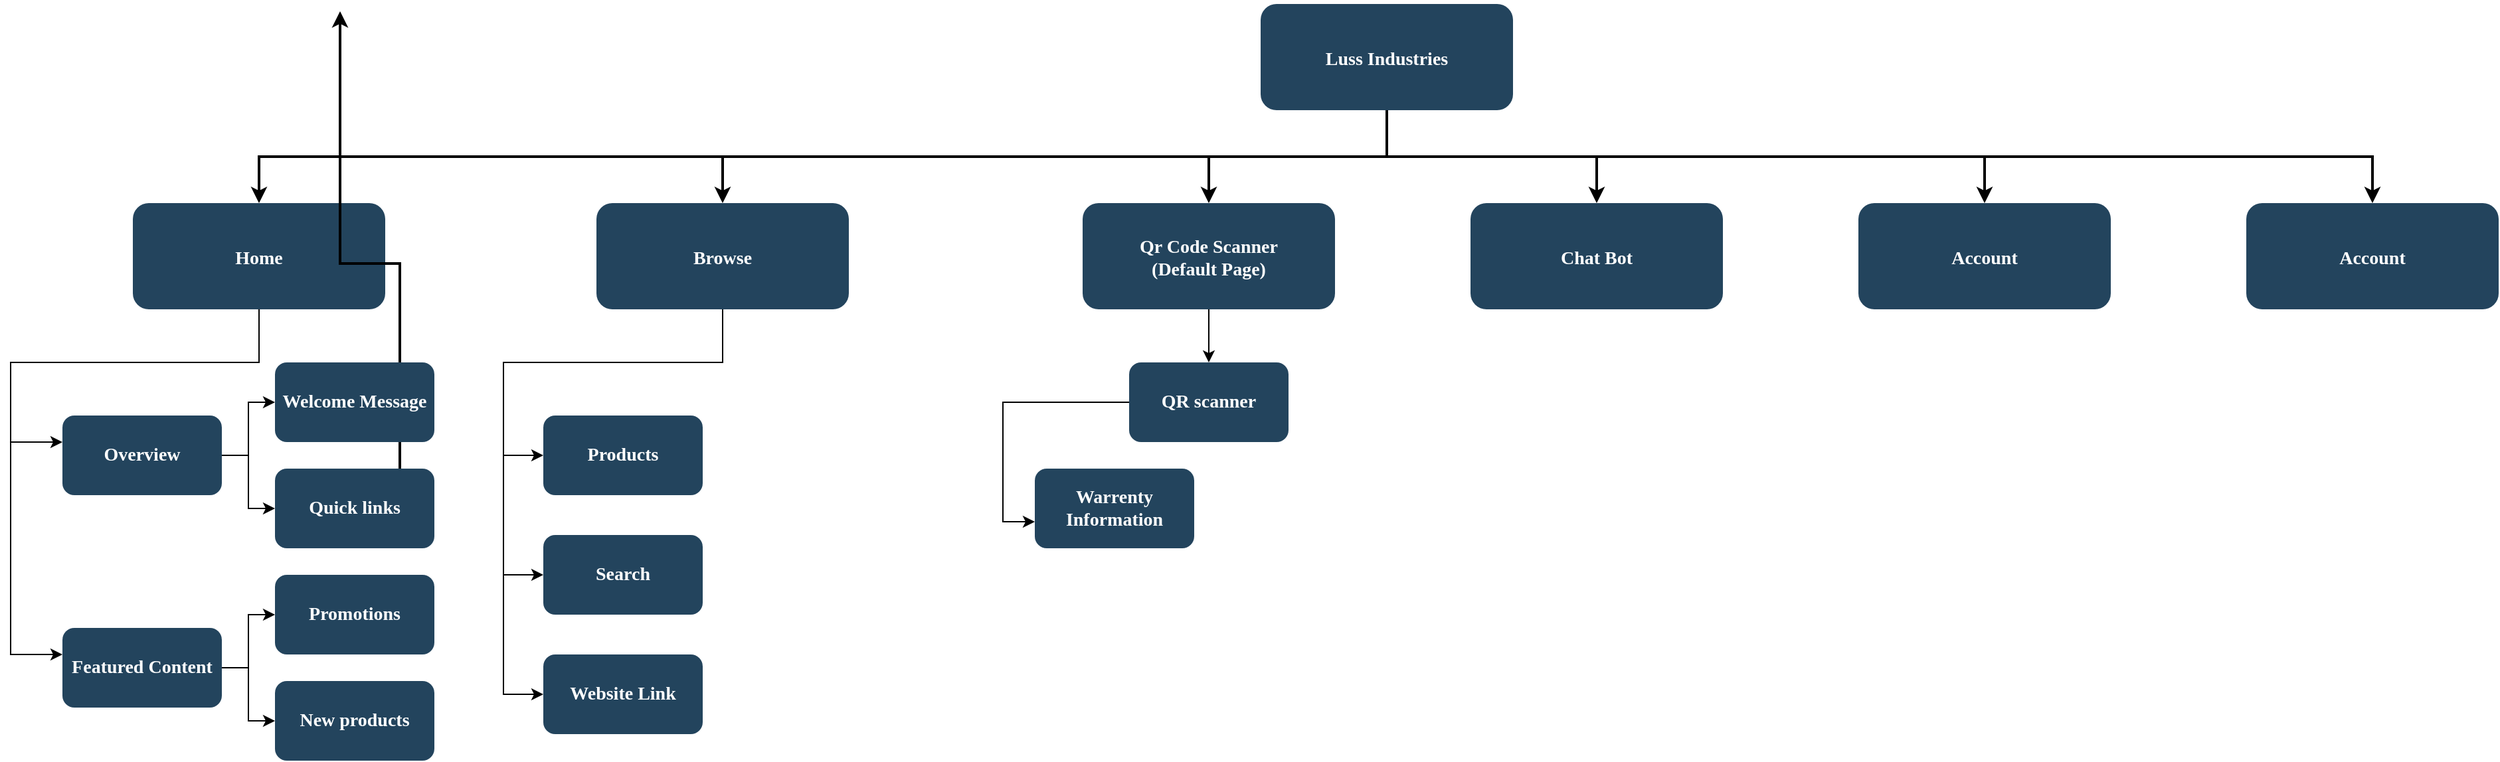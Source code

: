 <mxfile version="24.7.7">
  <diagram name="Page-1" id="2c0d36ab-eaac-3732-788b-9136903baeff">
    <mxGraphModel dx="1240" dy="446" grid="1" gridSize="10" guides="1" tooltips="1" connect="1" arrows="1" fold="1" page="0" pageScale="1.5" pageWidth="1169" pageHeight="827" background="#ffffff" math="0" shadow="0">
      <root>
        <mxCell id="0" />
        <mxCell id="1" parent="0" />
        <mxCell id="2" value="Luss Industries" style="rounded=1;fillColor=#23445D;gradientColor=none;strokeColor=none;fontColor=#FFFFFF;fontStyle=1;fontFamily=Tahoma;fontSize=14;flipH=0;" parent="1" vertex="1">
          <mxGeometry x="770" y="130" width="190" height="80" as="geometry" />
        </mxCell>
        <mxCell id="4" value="Account" style="rounded=1;fillColor=#23445D;gradientColor=none;strokeColor=none;fontColor=#FFFFFF;fontStyle=1;fontFamily=Tahoma;fontSize=14;direction=west;flipH=0;" parent="1" vertex="1">
          <mxGeometry x="1220" y="280" width="190" height="80" as="geometry" />
        </mxCell>
        <mxCell id="9" value="" style="edgeStyle=elbowEdgeStyle;elbow=vertical;strokeWidth=2;rounded=0" parent="1" source="2" target="4" edge="1">
          <mxGeometry x="337" y="215.5" width="100" height="100" as="geometry">
            <mxPoint x="2043" y="315.5" as="sourcePoint" />
            <mxPoint x="1943" y="215.5" as="targetPoint" />
          </mxGeometry>
        </mxCell>
        <mxCell id="tw0CBn4gDF8c5VPzYqaW-180" value="" style="edgeStyle=orthogonalEdgeStyle;rounded=0;orthogonalLoop=1;jettySize=auto;html=1;" edge="1" parent="1" source="10" target="tw0CBn4gDF8c5VPzYqaW-179">
          <mxGeometry relative="1" as="geometry" />
        </mxCell>
        <mxCell id="10" value="Qr Code Scanner&#xa;(Default Page)" style="rounded=1;fillColor=#23445D;gradientColor=none;strokeColor=none;fontColor=#FFFFFF;fontStyle=1;fontFamily=Tahoma;fontSize=14;direction=west;flipH=1;flipV=1;" parent="1" vertex="1">
          <mxGeometry x="636" y="280" width="190" height="80" as="geometry" />
        </mxCell>
        <mxCell id="tw0CBn4gDF8c5VPzYqaW-171" value="" style="edgeStyle=orthogonalEdgeStyle;rounded=0;orthogonalLoop=1;jettySize=auto;html=1;" edge="1" parent="1" source="12" target="tw0CBn4gDF8c5VPzYqaW-170">
          <mxGeometry relative="1" as="geometry">
            <Array as="points">
              <mxPoint x="365" y="400" />
              <mxPoint x="200" y="400" />
              <mxPoint x="200" y="470" />
            </Array>
          </mxGeometry>
        </mxCell>
        <mxCell id="tw0CBn4gDF8c5VPzYqaW-174" value="" style="edgeStyle=orthogonalEdgeStyle;rounded=0;orthogonalLoop=1;jettySize=auto;html=1;" edge="1" parent="1" source="12" target="tw0CBn4gDF8c5VPzYqaW-173">
          <mxGeometry relative="1" as="geometry">
            <Array as="points">
              <mxPoint x="365" y="400" />
              <mxPoint x="200" y="400" />
              <mxPoint x="200" y="560" />
            </Array>
          </mxGeometry>
        </mxCell>
        <mxCell id="tw0CBn4gDF8c5VPzYqaW-177" value="" style="edgeStyle=orthogonalEdgeStyle;rounded=0;orthogonalLoop=1;jettySize=auto;html=1;" edge="1" parent="1" source="12" target="tw0CBn4gDF8c5VPzYqaW-176">
          <mxGeometry relative="1" as="geometry">
            <Array as="points">
              <mxPoint x="365" y="400" />
              <mxPoint x="200" y="400" />
              <mxPoint x="200" y="650" />
            </Array>
          </mxGeometry>
        </mxCell>
        <mxCell id="12" value="Browse" style="rounded=1;fillColor=#23445D;gradientColor=none;strokeColor=none;fontColor=#FFFFFF;fontStyle=1;fontFamily=Tahoma;fontSize=14;direction=west;flipH=0;" parent="1" vertex="1">
          <mxGeometry x="270" y="280" width="190" height="80" as="geometry" />
        </mxCell>
        <mxCell id="tw0CBn4gDF8c5VPzYqaW-151" value="" style="edgeStyle=orthogonalEdgeStyle;rounded=0;orthogonalLoop=1;jettySize=auto;html=1;" edge="1" parent="1" source="13" target="tw0CBn4gDF8c5VPzYqaW-150">
          <mxGeometry relative="1" as="geometry">
            <Array as="points">
              <mxPoint x="16" y="400" />
              <mxPoint x="-171" y="400" />
              <mxPoint x="-171" y="460" />
            </Array>
          </mxGeometry>
        </mxCell>
        <mxCell id="tw0CBn4gDF8c5VPzYqaW-155" value="" style="edgeStyle=orthogonalEdgeStyle;rounded=0;orthogonalLoop=1;jettySize=auto;html=1;" edge="1" parent="1" source="13" target="tw0CBn4gDF8c5VPzYqaW-154">
          <mxGeometry relative="1" as="geometry">
            <Array as="points">
              <mxPoint x="16" y="400" />
              <mxPoint x="-171" y="400" />
              <mxPoint x="-171" y="620" />
            </Array>
          </mxGeometry>
        </mxCell>
        <mxCell id="13" value="Home" style="rounded=1;fillColor=#23445D;gradientColor=none;strokeColor=none;fontColor=#FFFFFF;fontStyle=1;fontFamily=Tahoma;fontSize=14;direction=west;flipH=0;" parent="1" vertex="1">
          <mxGeometry x="-79" y="280" width="190" height="80" as="geometry" />
        </mxCell>
        <mxCell id="59" value="" style="edgeStyle=elbowEdgeStyle;elbow=vertical;strokeWidth=2;rounded=0" parent="1" source="2" target="12" edge="1">
          <mxGeometry x="347" y="225.5" width="100" height="100" as="geometry">
            <mxPoint x="528.0" y="275.5" as="sourcePoint" />
            <mxPoint x="-77.0" y="345.5" as="targetPoint" />
          </mxGeometry>
        </mxCell>
        <mxCell id="61" value="" style="edgeStyle=elbowEdgeStyle;elbow=vertical;strokeWidth=2;rounded=0" parent="1" source="2" target="13" edge="1">
          <mxGeometry x="-23" y="135.5" width="100" height="100" as="geometry">
            <mxPoint x="1083" y="235.5" as="sourcePoint" />
            <mxPoint x="983" y="135.5" as="targetPoint" />
          </mxGeometry>
        </mxCell>
        <mxCell id="107" value="" style="edgeStyle=elbowEdgeStyle;elbow=vertical;rounded=0;strokeWidth=2" parent="1" target="15" edge="1">
          <mxGeometry x="-23" y="135.5" width="100" height="100" as="geometry">
            <mxPoint x="122" y="515.5" as="sourcePoint" />
            <mxPoint x="77" y="135.5" as="targetPoint" />
          </mxGeometry>
        </mxCell>
        <mxCell id="tw0CBn4gDF8c5VPzYqaW-124" value="" style="edgeStyle=elbowEdgeStyle;elbow=vertical;strokeWidth=2;rounded=0;exitX=0.5;exitY=1;exitDx=0;exitDy=0;entryX=0.5;entryY=1;entryDx=0;entryDy=0;" edge="1" parent="1" source="2" target="tw0CBn4gDF8c5VPzYqaW-126">
          <mxGeometry x="347" y="225.5" width="100" height="100" as="geometry">
            <mxPoint x="1188" y="276" as="sourcePoint" />
            <mxPoint x="1383" y="346" as="targetPoint" />
          </mxGeometry>
        </mxCell>
        <mxCell id="tw0CBn4gDF8c5VPzYqaW-125" value="" style="edgeStyle=elbowEdgeStyle;elbow=vertical;strokeWidth=2;rounded=0;exitX=0.5;exitY=1;exitDx=0;exitDy=0;entryX=0.5;entryY=1;entryDx=0;entryDy=0;" edge="1" parent="1" source="2" target="10">
          <mxGeometry x="347" y="225.5" width="100" height="100" as="geometry">
            <mxPoint x="848" y="286" as="sourcePoint" />
            <mxPoint x="492.57" y="329.1" as="targetPoint" />
          </mxGeometry>
        </mxCell>
        <mxCell id="tw0CBn4gDF8c5VPzYqaW-126" value="Chat Bot" style="rounded=1;fillColor=#23445D;gradientColor=none;strokeColor=none;fontColor=#FFFFFF;fontStyle=1;fontFamily=Tahoma;fontSize=14;direction=west;flipH=0;" vertex="1" parent="1">
          <mxGeometry x="928" y="280" width="190" height="80" as="geometry" />
        </mxCell>
        <mxCell id="tw0CBn4gDF8c5VPzYqaW-138" value="Account" style="rounded=1;fillColor=#23445D;gradientColor=none;strokeColor=none;fontColor=#FFFFFF;fontStyle=1;fontFamily=Tahoma;fontSize=14;direction=west;flipH=0;" vertex="1" parent="1">
          <mxGeometry x="1512" y="280" width="190" height="80" as="geometry" />
        </mxCell>
        <mxCell id="tw0CBn4gDF8c5VPzYqaW-143" value="" style="edgeStyle=elbowEdgeStyle;elbow=vertical;strokeWidth=2;rounded=0;exitX=0.5;exitY=1;exitDx=0;exitDy=0;entryX=0.5;entryY=1;entryDx=0;entryDy=0;" edge="1" parent="1" source="2" target="tw0CBn4gDF8c5VPzYqaW-138">
          <mxGeometry x="337" y="215.5" width="100" height="100" as="geometry">
            <mxPoint x="870" y="210" as="sourcePoint" />
            <mxPoint x="1500" y="280" as="targetPoint" />
          </mxGeometry>
        </mxCell>
        <mxCell id="tw0CBn4gDF8c5VPzYqaW-161" style="edgeStyle=orthogonalEdgeStyle;rounded=0;orthogonalLoop=1;jettySize=auto;html=1;entryX=0;entryY=0.5;entryDx=0;entryDy=0;" edge="1" parent="1" source="tw0CBn4gDF8c5VPzYqaW-150" target="tw0CBn4gDF8c5VPzYqaW-157">
          <mxGeometry relative="1" as="geometry" />
        </mxCell>
        <mxCell id="tw0CBn4gDF8c5VPzYqaW-162" style="edgeStyle=orthogonalEdgeStyle;rounded=0;orthogonalLoop=1;jettySize=auto;html=1;entryX=0;entryY=0.5;entryDx=0;entryDy=0;" edge="1" parent="1" source="tw0CBn4gDF8c5VPzYqaW-150" target="tw0CBn4gDF8c5VPzYqaW-159">
          <mxGeometry relative="1" as="geometry" />
        </mxCell>
        <mxCell id="tw0CBn4gDF8c5VPzYqaW-150" value="Overview" style="whiteSpace=wrap;html=1;fontSize=14;fontFamily=Tahoma;fillColor=#23445D;strokeColor=none;fontColor=#FFFFFF;rounded=1;gradientColor=none;fontStyle=1;" vertex="1" parent="1">
          <mxGeometry x="-132" y="440" width="120" height="60" as="geometry" />
        </mxCell>
        <mxCell id="tw0CBn4gDF8c5VPzYqaW-154" value="Featured Content" style="whiteSpace=wrap;html=1;fontSize=14;fontFamily=Tahoma;fillColor=#23445D;strokeColor=none;fontColor=#FFFFFF;rounded=1;gradientColor=none;fontStyle=1;" vertex="1" parent="1">
          <mxGeometry x="-132" y="600" width="120" height="60" as="geometry" />
        </mxCell>
        <mxCell id="tw0CBn4gDF8c5VPzYqaW-157" value="Welcome Message" style="whiteSpace=wrap;html=1;fontSize=14;fontFamily=Tahoma;fillColor=#23445D;strokeColor=none;fontColor=#FFFFFF;rounded=1;gradientColor=none;fontStyle=1;" vertex="1" parent="1">
          <mxGeometry x="28" y="400" width="120" height="60" as="geometry" />
        </mxCell>
        <mxCell id="tw0CBn4gDF8c5VPzYqaW-159" value="Quick links" style="whiteSpace=wrap;html=1;fontSize=14;fontFamily=Tahoma;fillColor=#23445D;strokeColor=none;fontColor=#FFFFFF;rounded=1;gradientColor=none;fontStyle=1;" vertex="1" parent="1">
          <mxGeometry x="28" y="480" width="120" height="60" as="geometry" />
        </mxCell>
        <mxCell id="tw0CBn4gDF8c5VPzYqaW-165" style="edgeStyle=orthogonalEdgeStyle;rounded=0;orthogonalLoop=1;jettySize=auto;html=1;entryX=0;entryY=0.5;entryDx=0;entryDy=0;exitX=1;exitY=0.5;exitDx=0;exitDy=0;" edge="1" parent="1" target="tw0CBn4gDF8c5VPzYqaW-167" source="tw0CBn4gDF8c5VPzYqaW-154">
          <mxGeometry relative="1" as="geometry">
            <mxPoint x="-2" y="620" as="sourcePoint" />
          </mxGeometry>
        </mxCell>
        <mxCell id="tw0CBn4gDF8c5VPzYqaW-166" style="edgeStyle=orthogonalEdgeStyle;rounded=0;orthogonalLoop=1;jettySize=auto;html=1;entryX=0;entryY=0.5;entryDx=0;entryDy=0;exitX=1;exitY=0.5;exitDx=0;exitDy=0;" edge="1" parent="1" target="tw0CBn4gDF8c5VPzYqaW-168" source="tw0CBn4gDF8c5VPzYqaW-154">
          <mxGeometry relative="1" as="geometry">
            <mxPoint x="-2" y="620" as="sourcePoint" />
            <Array as="points">
              <mxPoint x="8" y="630" />
              <mxPoint x="8" y="670" />
            </Array>
          </mxGeometry>
        </mxCell>
        <mxCell id="tw0CBn4gDF8c5VPzYqaW-167" value="Promotions" style="whiteSpace=wrap;html=1;fontSize=14;fontFamily=Tahoma;fillColor=#23445D;strokeColor=none;fontColor=#FFFFFF;rounded=1;gradientColor=none;fontStyle=1;" vertex="1" parent="1">
          <mxGeometry x="28" y="560" width="120" height="60" as="geometry" />
        </mxCell>
        <mxCell id="tw0CBn4gDF8c5VPzYqaW-168" value="New products" style="whiteSpace=wrap;html=1;fontSize=14;fontFamily=Tahoma;fillColor=#23445D;strokeColor=none;fontColor=#FFFFFF;rounded=1;gradientColor=none;fontStyle=1;" vertex="1" parent="1">
          <mxGeometry x="28" y="640" width="120" height="60" as="geometry" />
        </mxCell>
        <mxCell id="tw0CBn4gDF8c5VPzYqaW-170" value="Products" style="whiteSpace=wrap;html=1;fontSize=14;fontFamily=Tahoma;fillColor=#23445D;strokeColor=none;fontColor=#FFFFFF;rounded=1;gradientColor=none;fontStyle=1;" vertex="1" parent="1">
          <mxGeometry x="230" y="440" width="120" height="60" as="geometry" />
        </mxCell>
        <mxCell id="tw0CBn4gDF8c5VPzYqaW-173" value="Search" style="whiteSpace=wrap;html=1;fontSize=14;fontFamily=Tahoma;fillColor=#23445D;strokeColor=none;fontColor=#FFFFFF;rounded=1;gradientColor=none;fontStyle=1;" vertex="1" parent="1">
          <mxGeometry x="230" y="530" width="120" height="60" as="geometry" />
        </mxCell>
        <mxCell id="tw0CBn4gDF8c5VPzYqaW-176" value="Website Link" style="whiteSpace=wrap;html=1;fontSize=14;fontFamily=Tahoma;fillColor=#23445D;strokeColor=none;fontColor=#FFFFFF;rounded=1;gradientColor=none;fontStyle=1;" vertex="1" parent="1">
          <mxGeometry x="230" y="620" width="120" height="60" as="geometry" />
        </mxCell>
        <mxCell id="tw0CBn4gDF8c5VPzYqaW-183" value="" style="edgeStyle=orthogonalEdgeStyle;rounded=0;orthogonalLoop=1;jettySize=auto;html=1;" edge="1" parent="1" source="tw0CBn4gDF8c5VPzYqaW-179" target="tw0CBn4gDF8c5VPzYqaW-182">
          <mxGeometry relative="1" as="geometry">
            <Array as="points">
              <mxPoint x="576" y="430" />
              <mxPoint x="576" y="520" />
            </Array>
          </mxGeometry>
        </mxCell>
        <mxCell id="tw0CBn4gDF8c5VPzYqaW-179" value="QR scanner" style="whiteSpace=wrap;html=1;fontSize=14;fontFamily=Tahoma;fillColor=#23445D;strokeColor=none;fontColor=#FFFFFF;rounded=1;gradientColor=none;fontStyle=1;" vertex="1" parent="1">
          <mxGeometry x="671" y="400" width="120" height="60" as="geometry" />
        </mxCell>
        <mxCell id="tw0CBn4gDF8c5VPzYqaW-182" value="Warrenty Information" style="whiteSpace=wrap;html=1;fontSize=14;fontFamily=Tahoma;fillColor=#23445D;strokeColor=none;fontColor=#FFFFFF;rounded=1;gradientColor=none;fontStyle=1;" vertex="1" parent="1">
          <mxGeometry x="600" y="480" width="120" height="60" as="geometry" />
        </mxCell>
      </root>
    </mxGraphModel>
  </diagram>
</mxfile>
